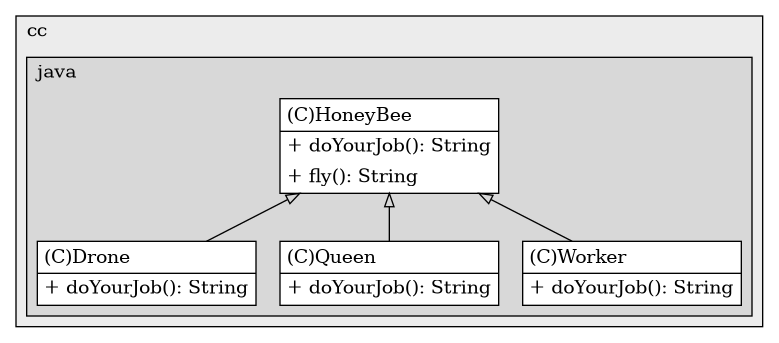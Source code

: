 @startuml

/' diagram meta data start
config=StructureConfiguration;
{
  "projectClassification": {
    "searchMode": "OpenProject", // OpenProject, AllProjects
    "includedProjects": "",
    "pathEndKeywords": "*.impl",
    "isClientPath": "",
    "isClientName": "",
    "isTestPath": "",
    "isTestName": "",
    "isMappingPath": "",
    "isMappingName": "",
    "isDataAccessPath": "",
    "isDataAccessName": "",
    "isDataStructurePath": "",
    "isDataStructureName": "",
    "isInterfaceStructuresPath": "",
    "isInterfaceStructuresName": "",
    "isEntryPointPath": "",
    "isEntryPointName": "",
    "treatFinalFieldsAsMandatory": false
  },
  "graphRestriction": {
    "classPackageExcludeFilter": "",
    "classPackageIncludeFilter": "",
    "classNameExcludeFilter": "",
    "classNameIncludeFilter": "",
    "methodNameExcludeFilter": "",
    "methodNameIncludeFilter": "",
    "removeByInheritance": "", // inheritance/annotation based filtering is done in a second step
    "removeByAnnotation": "",
    "removeByClassPackage": "", // cleanup the graph after inheritance/annotation based filtering is done
    "removeByClassName": "",
    "cutMappings": false,
    "cutEnum": true,
    "cutTests": true,
    "cutClient": true,
    "cutDataAccess": false,
    "cutInterfaceStructures": false,
    "cutDataStructures": false,
    "cutGetterAndSetter": true,
    "cutConstructors": true
  },
  "graphTraversal": {
    "forwardDepth": 6,
    "backwardDepth": 6,
    "classPackageExcludeFilter": "",
    "classPackageIncludeFilter": "",
    "classNameExcludeFilter": "",
    "classNameIncludeFilter": "",
    "methodNameExcludeFilter": "",
    "methodNameIncludeFilter": "",
    "hideMappings": false,
    "hideDataStructures": false,
    "hidePrivateMethods": true,
    "hideInterfaceCalls": true, // indirection: implementation -> interface (is hidden) -> implementation
    "onlyShowApplicationEntryPoints": false, // root node is included
    "useMethodCallsForStructureDiagram": "ForwardOnly" // ForwardOnly, BothDirections, No
  },
  "details": {
    "aggregation": "GroupByClass", // ByClass, GroupByClass, None
    "showClassGenericTypes": true,
    "showMethods": true,
    "showMethodParameterNames": true,
    "showMethodParameterTypes": true,
    "showMethodReturnType": true,
    "showPackageLevels": 2,
    "showDetailedClassStructure": true
  },
  "rootClass": "com.cc.java.Drone",
  "extensionCallbackMethod": "" // qualified.class.name#methodName - signature: public static String method(String)
}
diagram meta data end '/



digraph g {
    rankdir="TB"
    splines=polyline
    

'nodes 
subgraph cluster_3168 { 
   	label=cc
	labeljust=l
	fillcolor="#ececec"
	style=filled
   
   subgraph cluster_548573936 { 
   	label=java
	labeljust=l
	fillcolor="#d8d8d8"
	style=filled
   
   Drone1821709187[
	label=<<TABLE BORDER="1" CELLBORDER="0" CELLPADDING="4" CELLSPACING="0">
<TR><TD ALIGN="LEFT" >(C)Drone</TD></TR>
<HR/>
<TR><TD ALIGN="LEFT" >+ doYourJob(): String</TD></TR>
</TABLE>>
	style=filled
	margin=0
	shape=plaintext
	fillcolor="#FFFFFF"
];

HoneyBee1821709187[
	label=<<TABLE BORDER="1" CELLBORDER="0" CELLPADDING="4" CELLSPACING="0">
<TR><TD ALIGN="LEFT" >(C)HoneyBee</TD></TR>
<HR/>
<TR><TD ALIGN="LEFT" >+ doYourJob(): String</TD></TR>
<TR><TD ALIGN="LEFT" >+ fly(): String</TD></TR>
</TABLE>>
	style=filled
	margin=0
	shape=plaintext
	fillcolor="#FFFFFF"
];

Queen1821709187[
	label=<<TABLE BORDER="1" CELLBORDER="0" CELLPADDING="4" CELLSPACING="0">
<TR><TD ALIGN="LEFT" >(C)Queen</TD></TR>
<HR/>
<TR><TD ALIGN="LEFT" >+ doYourJob(): String</TD></TR>
</TABLE>>
	style=filled
	margin=0
	shape=plaintext
	fillcolor="#FFFFFF"
];

Worker1821709187[
	label=<<TABLE BORDER="1" CELLBORDER="0" CELLPADDING="4" CELLSPACING="0">
<TR><TD ALIGN="LEFT" >(C)Worker</TD></TR>
<HR/>
<TR><TD ALIGN="LEFT" >+ doYourJob(): String</TD></TR>
</TABLE>>
	style=filled
	margin=0
	shape=plaintext
	fillcolor="#FFFFFF"
];
} 
} 

'edges    
HoneyBee1821709187 -> Drone1821709187[arrowhead=none, arrowtail=empty, dir=both];
HoneyBee1821709187 -> Queen1821709187[arrowhead=none, arrowtail=empty, dir=both];
HoneyBee1821709187 -> Worker1821709187[arrowhead=none, arrowtail=empty, dir=both];
    
}
@enduml